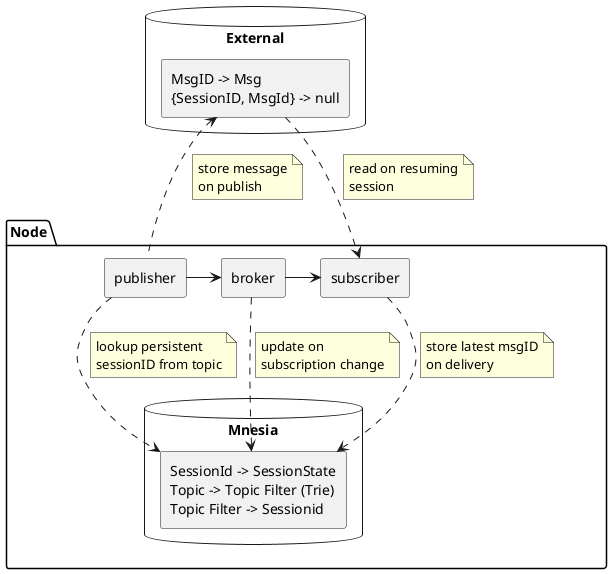 @startuml

package "Node" as node1 {
  database "Mnesia" as mnesia1 {
    rectangle "SessionId -> SessionState\nTopic -> Topic Filter (Trie)\nTopic Filter -> Sessionid" as mn1
  }
  rectangle publisher as pub
  rectangle subscriber as sub
  rectangle broker
}

database "External" {
  rectangle "MsgID -> Msg\n{SessionID, MsgId} -> null" as external

}

external <.. pub
note on link
 store message
 on publish
end note
pub ..> mn1
note on link
  lookup persistent
  sessionID from topic
end note
external ..> sub
note on link
  read on resuming
  session
end note
sub ..> mn1
note on link
  store latest msgID
  on delivery
end note
pub -> broker
broker -> sub
broker ..> mn1
note on link
  update on
  subscription change
end note
@enduml
